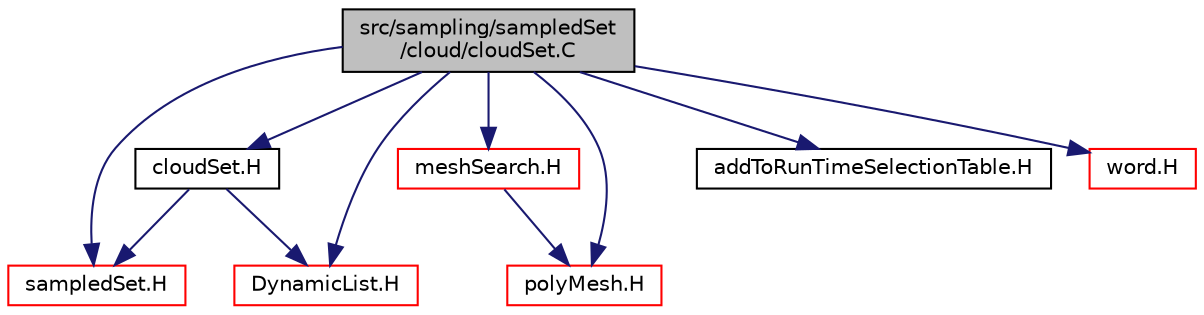 digraph "src/sampling/sampledSet/cloud/cloudSet.C"
{
  bgcolor="transparent";
  edge [fontname="Helvetica",fontsize="10",labelfontname="Helvetica",labelfontsize="10"];
  node [fontname="Helvetica",fontsize="10",shape=record];
  Node0 [label="src/sampling/sampledSet\l/cloud/cloudSet.C",height=0.2,width=0.4,color="black", fillcolor="grey75", style="filled", fontcolor="black"];
  Node0 -> Node1 [color="midnightblue",fontsize="10",style="solid",fontname="Helvetica"];
  Node1 [label="cloudSet.H",height=0.2,width=0.4,color="black",URL="$a14978.html"];
  Node1 -> Node2 [color="midnightblue",fontsize="10",style="solid",fontname="Helvetica"];
  Node2 [label="sampledSet.H",height=0.2,width=0.4,color="red",URL="$a15020.html"];
  Node1 -> Node86 [color="midnightblue",fontsize="10",style="solid",fontname="Helvetica"];
  Node86 [label="DynamicList.H",height=0.2,width=0.4,color="red",URL="$a09335.html"];
  Node0 -> Node2 [color="midnightblue",fontsize="10",style="solid",fontname="Helvetica"];
  Node0 -> Node131 [color="midnightblue",fontsize="10",style="solid",fontname="Helvetica"];
  Node131 [label="meshSearch.H",height=0.2,width=0.4,color="red",URL="$a08312.html"];
  Node131 -> Node134 [color="midnightblue",fontsize="10",style="solid",fontname="Helvetica"];
  Node134 [label="polyMesh.H",height=0.2,width=0.4,color="red",URL="$a12398.html"];
  Node0 -> Node86 [color="midnightblue",fontsize="10",style="solid",fontname="Helvetica"];
  Node0 -> Node134 [color="midnightblue",fontsize="10",style="solid",fontname="Helvetica"];
  Node0 -> Node241 [color="midnightblue",fontsize="10",style="solid",fontname="Helvetica"];
  Node241 [label="addToRunTimeSelectionTable.H",height=0.2,width=0.4,color="black",URL="$a09989.html",tooltip="Macros for easy insertion into run-time selection tables. "];
  Node0 -> Node16 [color="midnightblue",fontsize="10",style="solid",fontname="Helvetica"];
  Node16 [label="word.H",height=0.2,width=0.4,color="red",URL="$a13514.html"];
}
